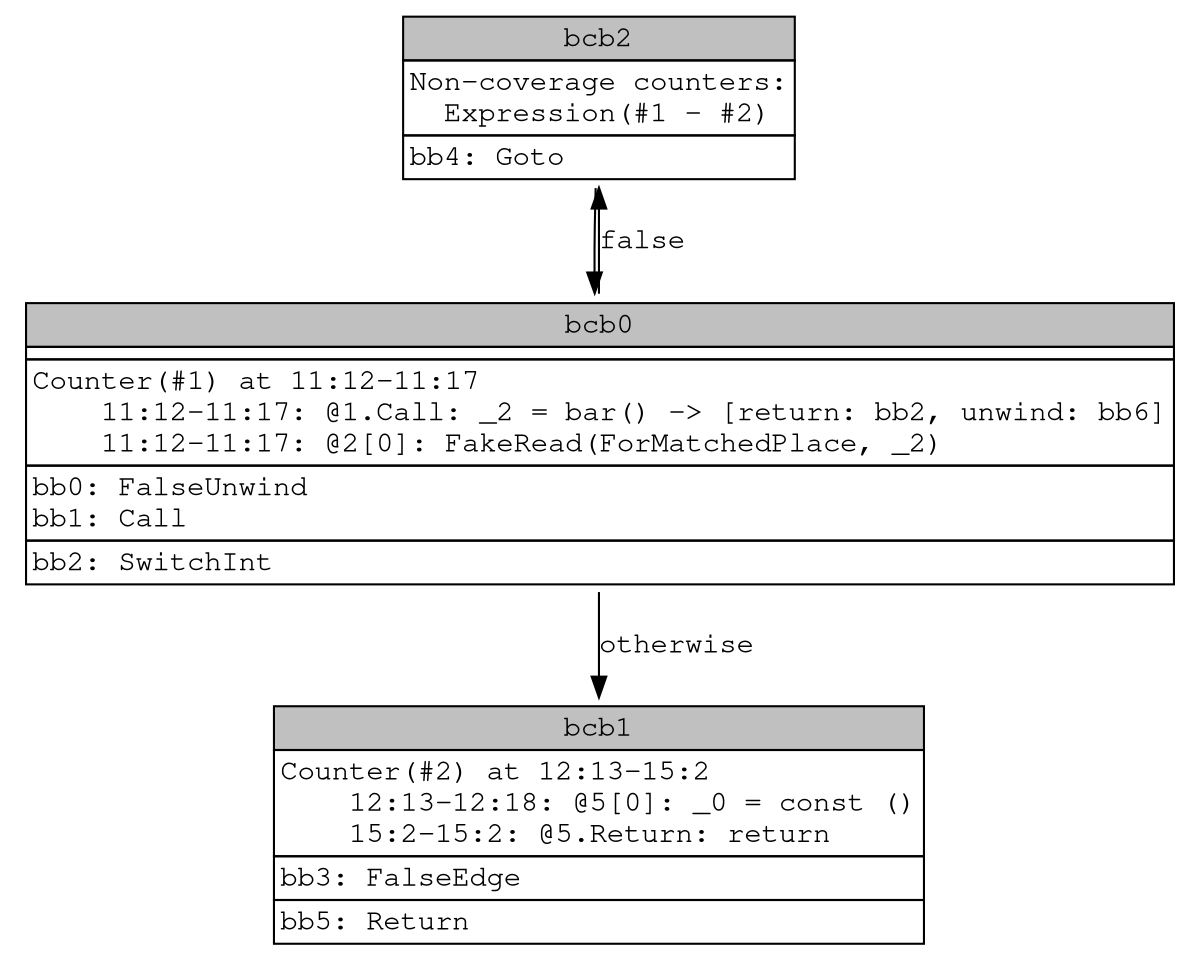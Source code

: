 digraph Cov_0_3 {
    graph [fontname="Courier, monospace"];
    node [fontname="Courier, monospace"];
    edge [fontname="Courier, monospace"];
    bcb2__Cov_0_3 [shape="none", label=<<table border="0" cellborder="1" cellspacing="0"><tr><td bgcolor="gray" align="center" colspan="1">bcb2</td></tr><tr><td align="left" balign="left">Non-coverage counters:<br/>  Expression(#1 - #2)</td></tr><tr><td align="left" balign="left">bb4: Goto</td></tr></table>>];
    bcb1__Cov_0_3 [shape="none", label=<<table border="0" cellborder="1" cellspacing="0"><tr><td bgcolor="gray" align="center" colspan="1">bcb1</td></tr><tr><td align="left" balign="left">Counter(#2) at 12:13-15:2<br/>    12:13-12:18: @5[0]: _0 = const ()<br/>    15:2-15:2: @5.Return: return</td></tr><tr><td align="left" balign="left">bb3: FalseEdge</td></tr><tr><td align="left" balign="left">bb5: Return</td></tr></table>>];
    bcb0__Cov_0_3 [shape="none", label=<<table border="0" cellborder="1" cellspacing="0"><tr><td bgcolor="gray" align="center" colspan="1">bcb0</td></tr><tr><td align="left" balign="left"></td></tr><tr><td align="left" balign="left">Counter(#1) at 11:12-11:17<br/>    11:12-11:17: @1.Call: _2 = bar() -&gt; [return: bb2, unwind: bb6]<br/>    11:12-11:17: @2[0]: FakeRead(ForMatchedPlace, _2)</td></tr><tr><td align="left" balign="left">bb0: FalseUnwind<br/>bb1: Call</td></tr><tr><td align="left" balign="left">bb2: SwitchInt</td></tr></table>>];
    bcb2__Cov_0_3 -> bcb0__Cov_0_3 [label=<>];
    bcb0__Cov_0_3 -> bcb2__Cov_0_3 [label=<false>];
    bcb0__Cov_0_3 -> bcb1__Cov_0_3 [label=<otherwise>];
}
